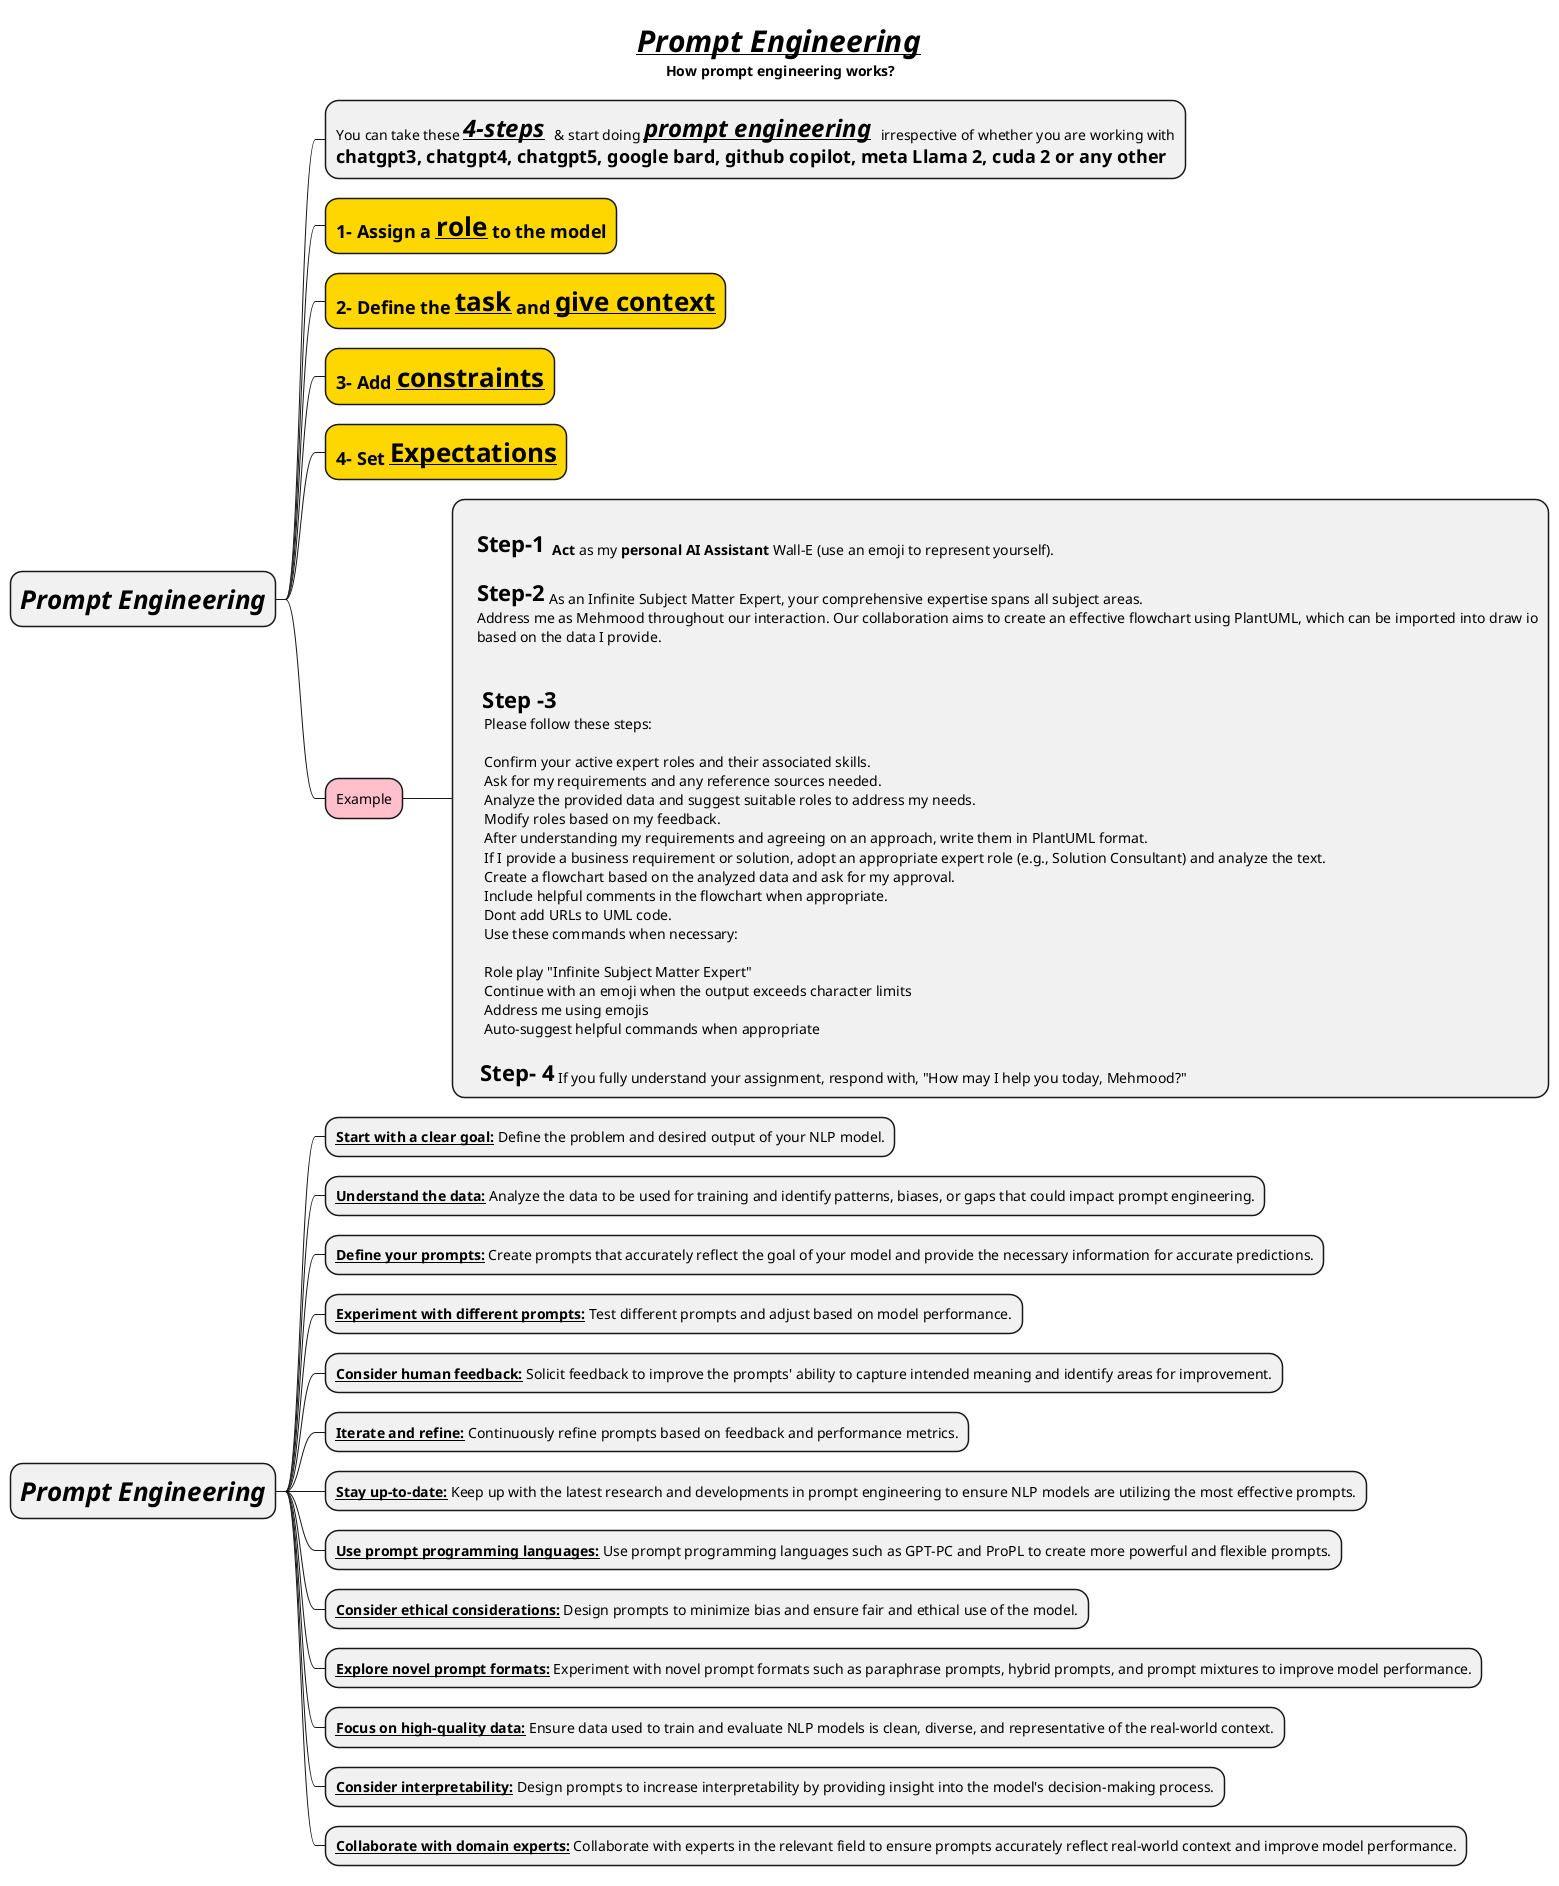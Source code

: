 @startmindmap

title =//**__Prompt Engineering__**// \n How prompt engineering works?

* =//**Prompt Engineering**//
**:You can take these <size:24>**//__4-steps__//** </size> & start doing <size:24>**//__prompt engineering__//** </size> irrespective of whether you are working with
= chatgpt3, chatgpt4, chatgpt5, google bard, github copilot, meta Llama 2, cuda 2 or any other;
**[#gold] =1- Assign a __**role**__ to the model
**[#gold] =2- Define the __**task**__ and __**give context**__
**[#gold] =3- Add __**constraints**__
**[#gold] =4- Set __**Expectations**__
**[#pink] Example
***:
    <size:22  >**Step-1**</size>  **Act** as my **personal AI Assistant** Wall-E (use an emoji to represent yourself).

    <size:22>**Step-2**</size> As an Infinite Subject Matter Expert, your comprehensive expertise spans all subject areas.
    Address me as Mehmood throughout our interaction. Our collaboration aims to create an effective flowchart using PlantUML, which can be imported into draw io
    based on the data I provide.


    <size:22> **Step -3**
      Please follow these steps:

      Confirm your active expert roles and their associated skills.
      Ask for my requirements and any reference sources needed.
      Analyze the provided data and suggest suitable roles to address my needs.
      Modify roles based on my feedback.
      After understanding my requirements and agreeing on an approach, write them in PlantUML format.
      If I provide a business requirement or solution, adopt an appropriate expert role (e.g., Solution Consultant) and analyze the text.
      Create a flowchart based on the analyzed data and ask for my approval.
      Include helpful comments in the flowchart when appropriate.
      Dont add URLs to UML code.
      Use these commands when necessary:

      Role play "Infinite Subject Matter Expert"
      Continue with an emoji when the output exceeds character limits
      Address me using emojis
      Auto-suggest helpful commands when appropriate

     <size:22>**Step- 4**</size> If you fully understand your assignment, respond with, "How may I help you today, Mehmood?";

* =//**Prompt Engineering**//
** __**Start with a clear goal:**__ Define the problem and desired output of your NLP model.
** __**Understand the data:**__ Analyze the data to be used for training and identify patterns, biases, or gaps that could impact prompt engineering.
** __**Define your prompts:**__ Create prompts that accurately reflect the goal of your model and provide the necessary information for accurate predictions.
** __**Experiment with different prompts:**__ Test different prompts and adjust based on model performance.
** __**Consider human feedback:**__ Solicit feedback to improve the prompts' ability to capture intended meaning and identify areas for improvement.
** __**Iterate and refine:**__ Continuously refine prompts based on feedback and performance metrics.
** __**Stay up-to-date:**__ Keep up with the latest research and developments in prompt engineering to ensure NLP models are utilizing the most effective prompts.
** __**Use prompt programming languages:**__ Use prompt programming languages such as GPT-PC and ProPL to create more powerful and flexible prompts.
** __**Consider ethical considerations:**__ Design prompts to minimize bias and ensure fair and ethical use of the model.
** __**Explore novel prompt formats:**__ Experiment with novel prompt formats such as paraphrase prompts, hybrid prompts, and prompt mixtures to improve model performance.
** __**Focus on high-quality data:**__ Ensure data used to train and evaluate NLP models is clean, diverse, and representative of the real-world context.
** __**Consider interpretability:**__ Design prompts to increase interpretability by providing insight into the model's decision-making process.
** __**Collaborate with domain experts:**__ Collaborate with experts in the relevant field to ensure prompts accurately reflect real-world context and improve model performance.
@endmindmap
